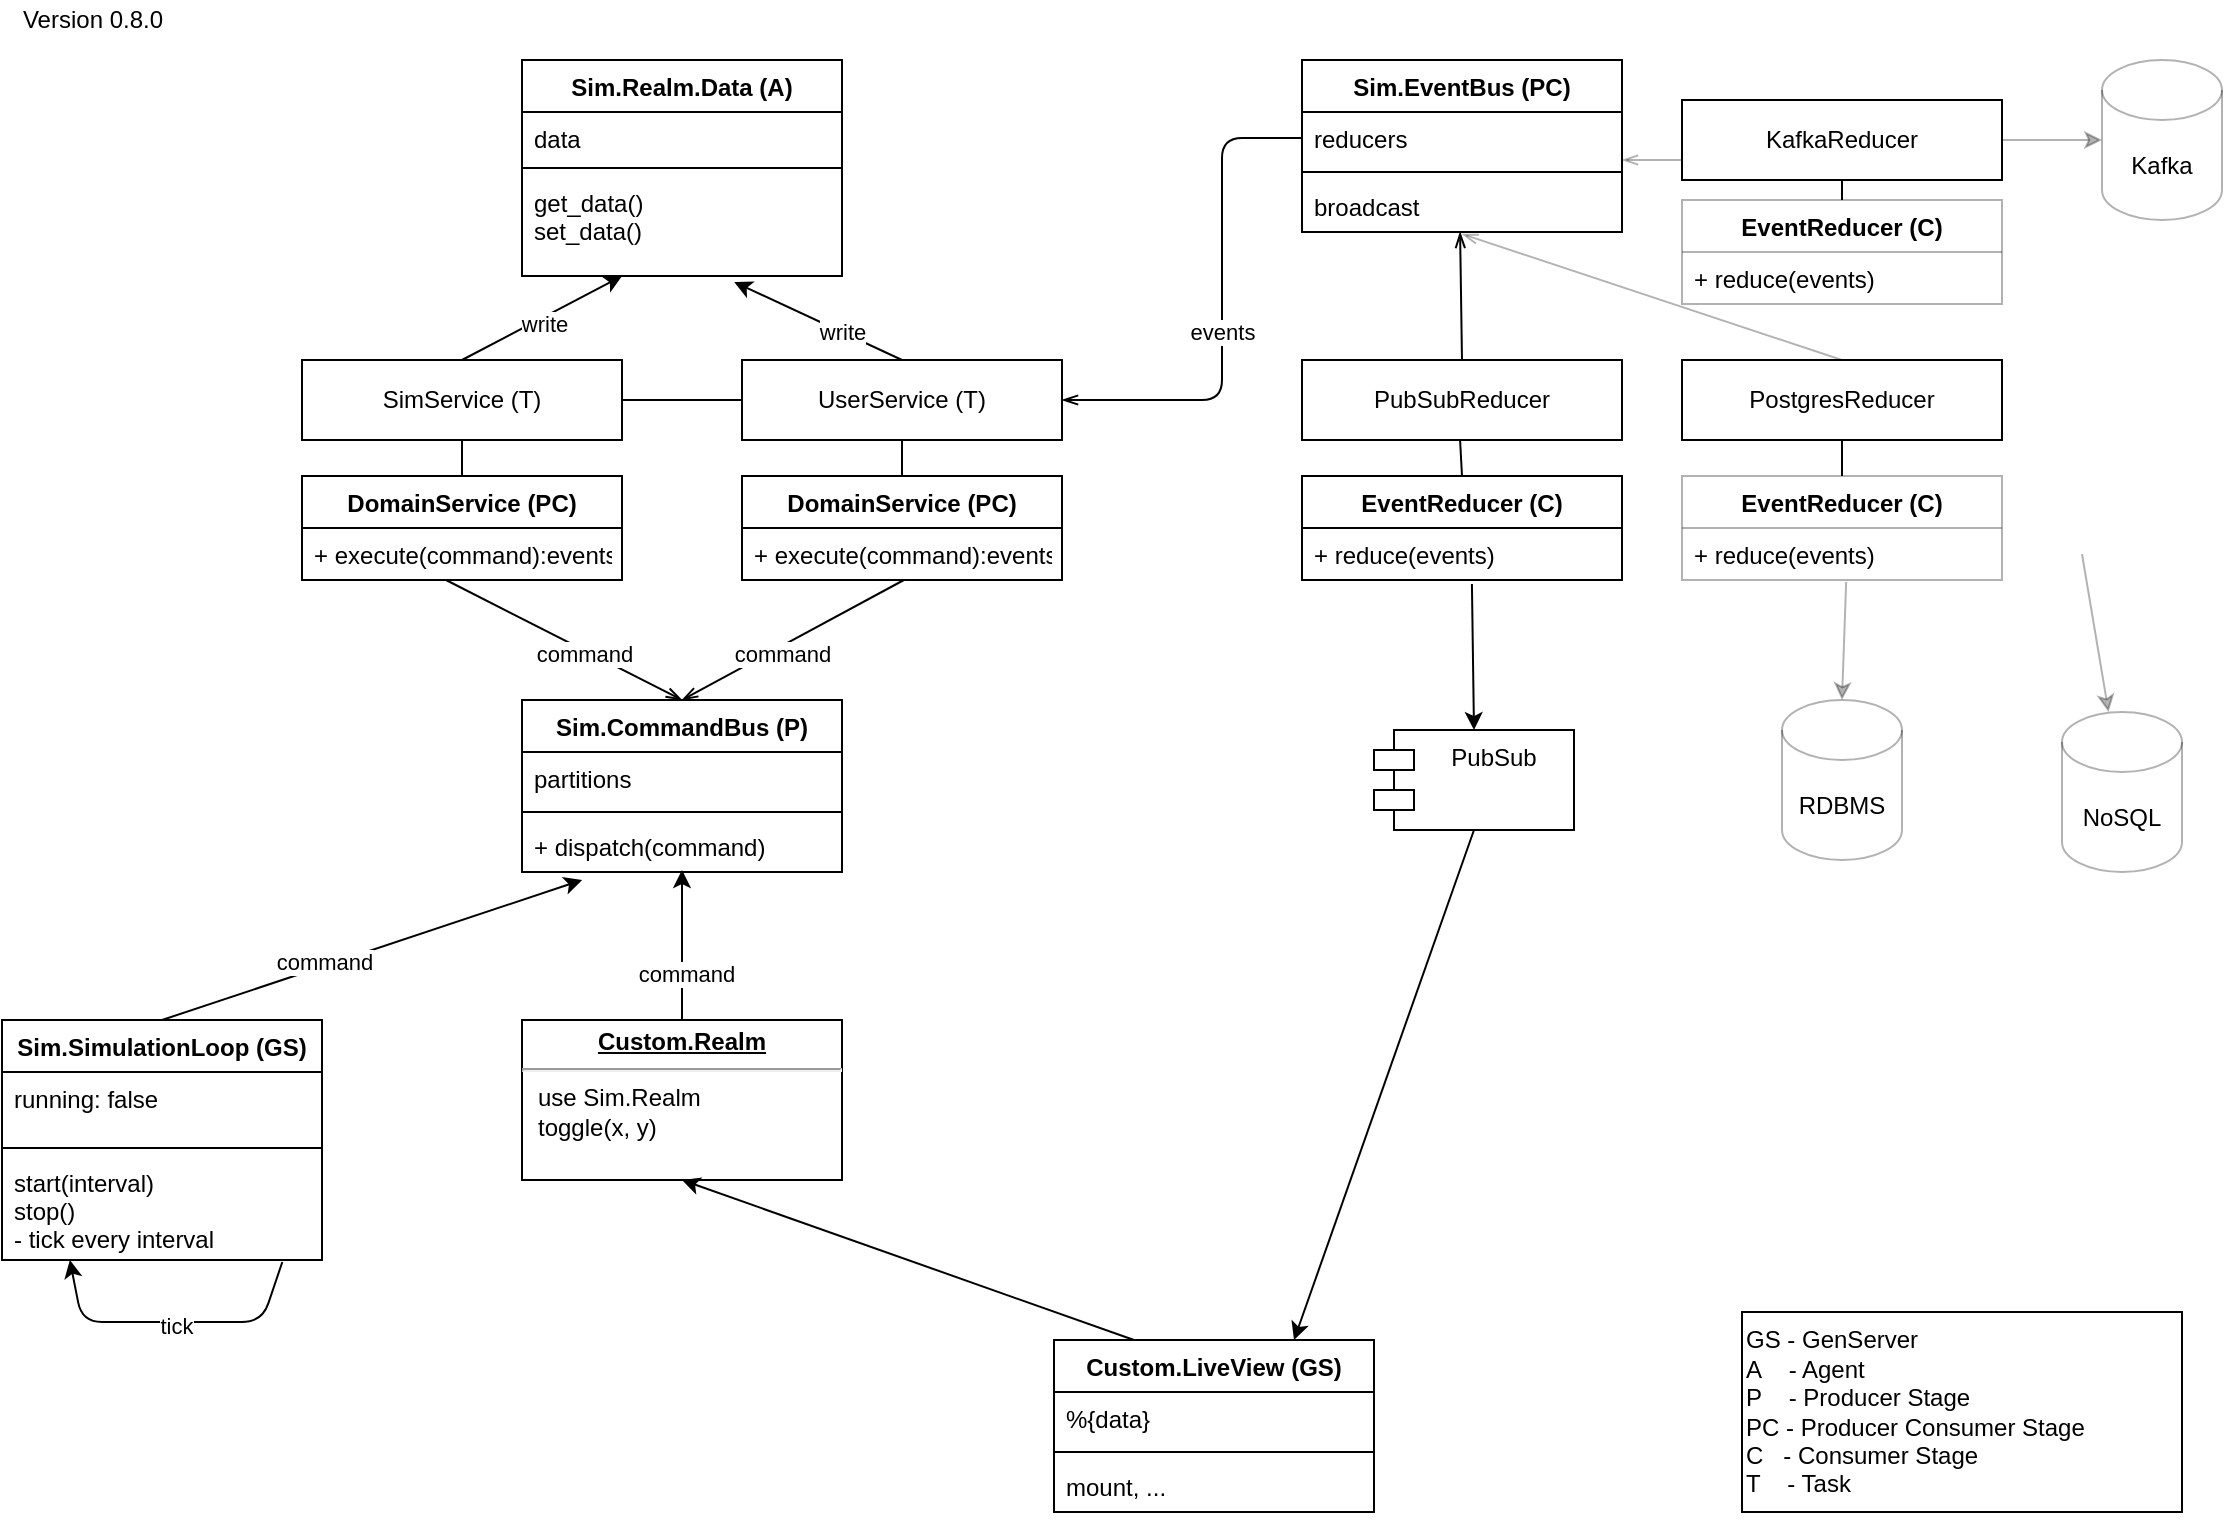 <mxfile version="16.0.0" type="device"><diagram id="AdwI3hXEqUXo8Jf-QVOq" name="Page-1"><mxGraphModel dx="946" dy="616" grid="1" gridSize="10" guides="1" tooltips="1" connect="1" arrows="1" fold="1" page="1" pageScale="1" pageWidth="1169" pageHeight="827" math="0" shadow="0"><root><mxCell id="0"/><mxCell id="1" parent="0"/><mxCell id="UOPCzXccM1k2bYzfqvpx-34" value="&lt;p style=&quot;margin: 0px ; margin-top: 4px ; text-align: center ; text-decoration: underline&quot;&gt;&lt;b&gt;Custom.Realm&lt;/b&gt;&lt;/p&gt;&lt;hr&gt;&lt;p style=&quot;margin: 0px ; margin-left: 8px&quot;&gt;use Sim.Realm&lt;/p&gt;&lt;p style=&quot;margin: 0px ; margin-left: 8px&quot;&gt;toggle(x, y)&lt;/p&gt;" style="verticalAlign=top;align=left;overflow=fill;fontSize=12;fontFamily=Helvetica;html=1;" parent="1" vertex="1"><mxGeometry x="290" y="550" width="160" height="80" as="geometry"/></mxCell><mxCell id="UOPCzXccM1k2bYzfqvpx-37" style="edgeStyle=orthogonalEdgeStyle;rounded=0;orthogonalLoop=1;jettySize=auto;html=1;exitX=0.5;exitY=1;exitDx=0;exitDy=0;" parent="1" source="UOPCzXccM1k2bYzfqvpx-34" target="UOPCzXccM1k2bYzfqvpx-34" edge="1"><mxGeometry relative="1" as="geometry"/></mxCell><mxCell id="UOPCzXccM1k2bYzfqvpx-52" value="" style="endArrow=classic;html=1;entryX=0.5;entryY=1;entryDx=0;entryDy=0;exitX=0.25;exitY=0;exitDx=0;exitDy=0;" parent="1" source="UOPCzXccM1k2bYzfqvpx-47" target="UOPCzXccM1k2bYzfqvpx-34" edge="1"><mxGeometry width="50" height="50" relative="1" as="geometry"><mxPoint x="190" y="631" as="sourcePoint"/><mxPoint x="240" y="581" as="targetPoint"/></mxGeometry></mxCell><mxCell id="UOPCzXccM1k2bYzfqvpx-5" value="Sim.Realm.Data (A)" style="swimlane;fontStyle=1;align=center;verticalAlign=top;childLayout=stackLayout;horizontal=1;startSize=26;horizontalStack=0;resizeParent=1;resizeParentMax=0;resizeLast=0;collapsible=1;marginBottom=0;" parent="1" vertex="1"><mxGeometry x="290" y="70" width="160" height="108" as="geometry"/></mxCell><mxCell id="UOPCzXccM1k2bYzfqvpx-6" value="data" style="text;strokeColor=none;fillColor=none;align=left;verticalAlign=top;spacingLeft=4;spacingRight=4;overflow=hidden;rotatable=0;points=[[0,0.5],[1,0.5]];portConstraint=eastwest;" parent="UOPCzXccM1k2bYzfqvpx-5" vertex="1"><mxGeometry y="26" width="160" height="24" as="geometry"/></mxCell><mxCell id="UOPCzXccM1k2bYzfqvpx-7" value="" style="line;strokeWidth=1;fillColor=none;align=left;verticalAlign=middle;spacingTop=-1;spacingLeft=3;spacingRight=3;rotatable=0;labelPosition=right;points=[];portConstraint=eastwest;" parent="UOPCzXccM1k2bYzfqvpx-5" vertex="1"><mxGeometry y="50" width="160" height="8" as="geometry"/></mxCell><mxCell id="UOPCzXccM1k2bYzfqvpx-8" value="get_data()&#10;set_data()" style="text;strokeColor=none;fillColor=none;align=left;verticalAlign=top;spacingLeft=4;spacingRight=4;overflow=hidden;rotatable=0;points=[[0,0.5],[1,0.5]];portConstraint=eastwest;" parent="UOPCzXccM1k2bYzfqvpx-5" vertex="1"><mxGeometry y="58" width="160" height="50" as="geometry"/></mxCell><mxCell id="UOPCzXccM1k2bYzfqvpx-9" value="Sim.SimulationLoop (GS)" style="swimlane;fontStyle=1;align=center;verticalAlign=top;childLayout=stackLayout;horizontal=1;startSize=26;horizontalStack=0;resizeParent=1;resizeParentMax=0;resizeLast=0;collapsible=1;marginBottom=0;" parent="1" vertex="1"><mxGeometry x="30" y="550" width="160" height="120" as="geometry"/></mxCell><mxCell id="UOPCzXccM1k2bYzfqvpx-10" value="running: false" style="text;strokeColor=none;fillColor=none;align=left;verticalAlign=top;spacingLeft=4;spacingRight=4;overflow=hidden;rotatable=0;points=[[0,0.5],[1,0.5]];portConstraint=eastwest;" parent="UOPCzXccM1k2bYzfqvpx-9" vertex="1"><mxGeometry y="26" width="160" height="34" as="geometry"/></mxCell><mxCell id="UOPCzXccM1k2bYzfqvpx-11" value="" style="line;strokeWidth=1;fillColor=none;align=left;verticalAlign=middle;spacingTop=-1;spacingLeft=3;spacingRight=3;rotatable=0;labelPosition=right;points=[];portConstraint=eastwest;" parent="UOPCzXccM1k2bYzfqvpx-9" vertex="1"><mxGeometry y="60" width="160" height="8" as="geometry"/></mxCell><mxCell id="UOPCzXccM1k2bYzfqvpx-12" value="start(interval)&#10;stop()&#10;- tick every interval" style="text;strokeColor=none;fillColor=none;align=left;verticalAlign=top;spacingLeft=4;spacingRight=4;overflow=hidden;rotatable=0;points=[[0,0.5],[1,0.5]];portConstraint=eastwest;" parent="UOPCzXccM1k2bYzfqvpx-9" vertex="1"><mxGeometry y="68" width="160" height="52" as="geometry"/></mxCell><mxCell id="UOPCzXccM1k2bYzfqvpx-57" value="" style="endArrow=classic;html=1;entryX=0.212;entryY=1;entryDx=0;entryDy=0;entryPerimeter=0;exitX=0.876;exitY=1.019;exitDx=0;exitDy=0;exitPerimeter=0;" parent="UOPCzXccM1k2bYzfqvpx-9" source="UOPCzXccM1k2bYzfqvpx-12" target="UOPCzXccM1k2bYzfqvpx-12" edge="1"><mxGeometry width="50" height="50" relative="1" as="geometry"><mxPoint x="170" y="130" as="sourcePoint"/><mxPoint x="140" y="170" as="targetPoint"/><Array as="points"><mxPoint x="130" y="151"/><mxPoint x="40" y="151"/></Array></mxGeometry></mxCell><mxCell id="UOPCzXccM1k2bYzfqvpx-58" value="tick" style="edgeLabel;html=1;align=center;verticalAlign=middle;resizable=0;points=[];" parent="UOPCzXccM1k2bYzfqvpx-57" vertex="1" connectable="0"><mxGeometry x="-0.021" y="1" relative="1" as="geometry"><mxPoint y="1" as="offset"/></mxGeometry></mxCell><mxCell id="UOPCzXccM1k2bYzfqvpx-47" value="Custom.LiveView (GS)" style="swimlane;fontStyle=1;align=center;verticalAlign=top;childLayout=stackLayout;horizontal=1;startSize=26;horizontalStack=0;resizeParent=1;resizeParentMax=0;resizeLast=0;collapsible=1;marginBottom=0;" parent="1" vertex="1"><mxGeometry x="556" y="710" width="160" height="86" as="geometry"/></mxCell><mxCell id="UOPCzXccM1k2bYzfqvpx-48" value="%{data}" style="text;strokeColor=none;fillColor=none;align=left;verticalAlign=top;spacingLeft=4;spacingRight=4;overflow=hidden;rotatable=0;points=[[0,0.5],[1,0.5]];portConstraint=eastwest;" parent="UOPCzXccM1k2bYzfqvpx-47" vertex="1"><mxGeometry y="26" width="160" height="26" as="geometry"/></mxCell><mxCell id="UOPCzXccM1k2bYzfqvpx-49" value="" style="line;strokeWidth=1;fillColor=none;align=left;verticalAlign=middle;spacingTop=-1;spacingLeft=3;spacingRight=3;rotatable=0;labelPosition=right;points=[];portConstraint=eastwest;" parent="UOPCzXccM1k2bYzfqvpx-47" vertex="1"><mxGeometry y="52" width="160" height="8" as="geometry"/></mxCell><mxCell id="UOPCzXccM1k2bYzfqvpx-50" value="mount, ..." style="text;strokeColor=none;fillColor=none;align=left;verticalAlign=top;spacingLeft=4;spacingRight=4;overflow=hidden;rotatable=0;points=[[0,0.5],[1,0.5]];portConstraint=eastwest;" parent="UOPCzXccM1k2bYzfqvpx-47" vertex="1"><mxGeometry y="60" width="160" height="26" as="geometry"/></mxCell><mxCell id="2" value="Sim.CommandBus (P)" style="swimlane;fontStyle=1;align=center;verticalAlign=top;childLayout=stackLayout;horizontal=1;startSize=26;horizontalStack=0;resizeParent=1;resizeParentMax=0;resizeLast=0;collapsible=1;marginBottom=0;" parent="1" vertex="1"><mxGeometry x="290" y="390" width="160" height="86" as="geometry"/></mxCell><mxCell id="3" value="partitions" style="text;strokeColor=none;fillColor=none;align=left;verticalAlign=top;spacingLeft=4;spacingRight=4;overflow=hidden;rotatable=0;points=[[0,0.5],[1,0.5]];portConstraint=eastwest;" parent="2" vertex="1"><mxGeometry y="26" width="160" height="26" as="geometry"/></mxCell><mxCell id="4" value="" style="line;strokeWidth=1;fillColor=none;align=left;verticalAlign=middle;spacingTop=-1;spacingLeft=3;spacingRight=3;rotatable=0;labelPosition=right;points=[];portConstraint=eastwest;" parent="2" vertex="1"><mxGeometry y="52" width="160" height="8" as="geometry"/></mxCell><mxCell id="5" value="+ dispatch(command)" style="text;strokeColor=none;fillColor=none;align=left;verticalAlign=top;spacingLeft=4;spacingRight=4;overflow=hidden;rotatable=0;points=[[0,0.5],[1,0.5]];portConstraint=eastwest;" parent="2" vertex="1"><mxGeometry y="60" width="160" height="26" as="geometry"/></mxCell><mxCell id="6" value="DomainService (PC)" style="swimlane;fontStyle=1;align=center;verticalAlign=top;childLayout=stackLayout;horizontal=1;startSize=26;horizontalStack=0;resizeParent=1;resizeParentMax=0;resizeLast=0;collapsible=1;marginBottom=0;" parent="1" vertex="1"><mxGeometry x="180" y="278" width="160" height="52" as="geometry"/></mxCell><mxCell id="9" value="+ execute(command):events" style="text;strokeColor=none;fillColor=none;align=left;verticalAlign=top;spacingLeft=4;spacingRight=4;overflow=hidden;rotatable=0;points=[[0,0.5],[1,0.5]];portConstraint=eastwest;" parent="6" vertex="1"><mxGeometry y="26" width="160" height="26" as="geometry"/></mxCell><mxCell id="10" value="DomainService (PC)" style="swimlane;fontStyle=1;align=center;verticalAlign=top;childLayout=stackLayout;horizontal=1;startSize=26;horizontalStack=0;resizeParent=1;resizeParentMax=0;resizeLast=0;collapsible=1;marginBottom=0;" parent="1" vertex="1"><mxGeometry x="400" y="278" width="160" height="52" as="geometry"/></mxCell><mxCell id="13" value="+ execute(command):events" style="text;strokeColor=none;fillColor=none;align=left;verticalAlign=top;spacingLeft=4;spacingRight=4;overflow=hidden;rotatable=0;points=[[0,0.5],[1,0.5]];portConstraint=eastwest;" parent="10" vertex="1"><mxGeometry y="26" width="160" height="26" as="geometry"/></mxCell><mxCell id="14" value="Sim.EventBus (PC)" style="swimlane;fontStyle=1;align=center;verticalAlign=top;childLayout=stackLayout;horizontal=1;startSize=26;horizontalStack=0;resizeParent=1;resizeParentMax=0;resizeLast=0;collapsible=1;marginBottom=0;" parent="1" vertex="1"><mxGeometry x="680" y="70" width="160" height="86" as="geometry"/></mxCell><mxCell id="15" value="reducers" style="text;strokeColor=none;fillColor=none;align=left;verticalAlign=top;spacingLeft=4;spacingRight=4;overflow=hidden;rotatable=0;points=[[0,0.5],[1,0.5]];portConstraint=eastwest;" parent="14" vertex="1"><mxGeometry y="26" width="160" height="26" as="geometry"/></mxCell><mxCell id="16" value="" style="line;strokeWidth=1;fillColor=none;align=left;verticalAlign=middle;spacingTop=-1;spacingLeft=3;spacingRight=3;rotatable=0;labelPosition=right;points=[];portConstraint=eastwest;" parent="14" vertex="1"><mxGeometry y="52" width="160" height="8" as="geometry"/></mxCell><mxCell id="17" value="broadcast" style="text;strokeColor=none;fillColor=none;align=left;verticalAlign=top;spacingLeft=4;spacingRight=4;overflow=hidden;rotatable=0;points=[[0,0.5],[1,0.5]];portConstraint=eastwest;" parent="14" vertex="1"><mxGeometry y="60" width="160" height="26" as="geometry"/></mxCell><mxCell id="18" value="EventReducer (C)" style="swimlane;fontStyle=1;align=center;verticalAlign=top;childLayout=stackLayout;horizontal=1;startSize=26;horizontalStack=0;resizeParent=1;resizeParentMax=0;resizeLast=0;collapsible=1;marginBottom=0;" parent="1" vertex="1"><mxGeometry x="680" y="278" width="160" height="52" as="geometry"/></mxCell><mxCell id="21" value="+ reduce(events)" style="text;strokeColor=none;fillColor=none;align=left;verticalAlign=top;spacingLeft=4;spacingRight=4;overflow=hidden;rotatable=0;points=[[0,0.5],[1,0.5]];portConstraint=eastwest;" parent="18" vertex="1"><mxGeometry y="26" width="160" height="26" as="geometry"/></mxCell><mxCell id="22" value="PubSub" style="shape=module;align=left;spacingLeft=20;align=center;verticalAlign=top;" parent="1" vertex="1"><mxGeometry x="716" y="405" width="100" height="50" as="geometry"/></mxCell><mxCell id="23" value="RDBMS" style="shape=cylinder3;whiteSpace=wrap;html=1;boundedLbl=1;backgroundOutline=1;size=15;opacity=30;" parent="1" vertex="1"><mxGeometry x="920" y="390" width="60" height="80" as="geometry"/></mxCell><mxCell id="24" value="NoSQL" style="shape=cylinder3;whiteSpace=wrap;html=1;boundedLbl=1;backgroundOutline=1;size=15;opacity=30;" parent="1" vertex="1"><mxGeometry x="1060" y="396" width="60" height="80" as="geometry"/></mxCell><mxCell id="25" value="" style="endArrow=classic;html=1;exitX=0.5;exitY=1;exitDx=0;exitDy=0;entryX=0.75;entryY=0;entryDx=0;entryDy=0;" parent="1" source="22" target="UOPCzXccM1k2bYzfqvpx-47" edge="1"><mxGeometry width="50" height="50" relative="1" as="geometry"><mxPoint x="600" y="660" as="sourcePoint"/><mxPoint x="850" y="670" as="targetPoint"/></mxGeometry></mxCell><mxCell id="26" value="" style="endArrow=classic;html=1;exitX=0.5;exitY=0;exitDx=0;exitDy=0;entryX=0.5;entryY=0.962;entryDx=0;entryDy=0;entryPerimeter=0;" parent="1" source="UOPCzXccM1k2bYzfqvpx-34" target="5" edge="1"><mxGeometry width="50" height="50" relative="1" as="geometry"><mxPoint x="560" y="400" as="sourcePoint"/><mxPoint x="610" y="350" as="targetPoint"/></mxGeometry></mxCell><mxCell id="48" value="command" style="edgeLabel;html=1;align=center;verticalAlign=middle;resizable=0;points=[];" parent="26" vertex="1" connectable="0"><mxGeometry x="-0.374" y="-2" relative="1" as="geometry"><mxPoint as="offset"/></mxGeometry></mxCell><mxCell id="27" value="" style="endArrow=none;html=1;exitX=0.5;exitY=0;exitDx=0;exitDy=0;entryX=0.506;entryY=1;entryDx=0;entryDy=0;entryPerimeter=0;startArrow=openThin;startFill=0;endFill=0;" parent="1" source="2" target="13" edge="1"><mxGeometry width="50" height="50" relative="1" as="geometry"><mxPoint x="560" y="400" as="sourcePoint"/><mxPoint x="481" y="297" as="targetPoint"/></mxGeometry></mxCell><mxCell id="47" value="command" style="edgeLabel;html=1;align=center;verticalAlign=middle;resizable=0;points=[];" parent="27" vertex="1" connectable="0"><mxGeometry x="-0.138" y="-3" relative="1" as="geometry"><mxPoint as="offset"/></mxGeometry></mxCell><mxCell id="28" value="" style="endArrow=none;html=1;exitX=0.5;exitY=0;exitDx=0;exitDy=0;entryX=0.45;entryY=1;entryDx=0;entryDy=0;entryPerimeter=0;endFill=0;startArrow=openThin;startFill=0;" parent="1" source="2" target="9" edge="1"><mxGeometry width="50" height="50" relative="1" as="geometry"><mxPoint x="560" y="400" as="sourcePoint"/><mxPoint x="610" y="350" as="targetPoint"/></mxGeometry></mxCell><mxCell id="46" value="command" style="edgeLabel;html=1;align=center;verticalAlign=middle;resizable=0;points=[];" parent="28" vertex="1" connectable="0"><mxGeometry x="-0.311" y="1" relative="1" as="geometry"><mxPoint x="-8.54" y="-4" as="offset"/></mxGeometry></mxCell><mxCell id="29" value="" style="endArrow=classic;html=1;exitX=0.5;exitY=0;exitDx=0;exitDy=0;entryX=0.188;entryY=1.154;entryDx=0;entryDy=0;entryPerimeter=0;" parent="1" source="UOPCzXccM1k2bYzfqvpx-9" target="5" edge="1"><mxGeometry width="50" height="50" relative="1" as="geometry"><mxPoint x="160" y="610" as="sourcePoint"/><mxPoint x="210" y="560" as="targetPoint"/></mxGeometry></mxCell><mxCell id="49" value="command" style="edgeLabel;html=1;align=center;verticalAlign=middle;resizable=0;points=[];" parent="29" vertex="1" connectable="0"><mxGeometry x="-0.223" y="2" relative="1" as="geometry"><mxPoint as="offset"/></mxGeometry></mxCell><mxCell id="30" value="" style="endArrow=classic;html=1;exitX=0.5;exitY=0;exitDx=0;exitDy=0;entryX=0.313;entryY=1;entryDx=0;entryDy=0;entryPerimeter=0;" parent="1" source="hB40wDocYYzdsAfpNiLK-57" target="UOPCzXccM1k2bYzfqvpx-8" edge="1"><mxGeometry width="50" height="50" relative="1" as="geometry"><mxPoint x="410" y="210" as="sourcePoint"/><mxPoint x="360" y="180" as="targetPoint"/></mxGeometry></mxCell><mxCell id="44" value="write" style="edgeLabel;html=1;align=center;verticalAlign=middle;resizable=0;points=[];" parent="30" vertex="1" connectable="0"><mxGeometry x="-0.013" y="-3" relative="1" as="geometry"><mxPoint as="offset"/></mxGeometry></mxCell><mxCell id="31" value="" style="endArrow=classic;html=1;entryX=0.663;entryY=1.06;entryDx=0;entryDy=0;entryPerimeter=0;exitX=0.5;exitY=0;exitDx=0;exitDy=0;" parent="1" source="hB40wDocYYzdsAfpNiLK-59" target="UOPCzXccM1k2bYzfqvpx-8" edge="1"><mxGeometry width="50" height="50" relative="1" as="geometry"><mxPoint x="500" y="200" as="sourcePoint"/><mxPoint x="460" y="160" as="targetPoint"/></mxGeometry></mxCell><mxCell id="45" value="write" style="edgeLabel;html=1;align=center;verticalAlign=middle;resizable=0;points=[];" parent="31" vertex="1" connectable="0"><mxGeometry x="-0.291" relative="1" as="geometry"><mxPoint as="offset"/></mxGeometry></mxCell><mxCell id="32" value="EventReducer (C)" style="swimlane;fontStyle=1;align=center;verticalAlign=top;childLayout=stackLayout;horizontal=1;startSize=26;horizontalStack=0;resizeParent=1;resizeParentMax=0;resizeLast=0;collapsible=1;marginBottom=0;opacity=30;" parent="1" vertex="1"><mxGeometry x="870" y="278" width="160" height="52" as="geometry"/></mxCell><mxCell id="35" value="+ reduce(events)" style="text;strokeColor=none;fillColor=none;align=left;verticalAlign=top;spacingLeft=4;spacingRight=4;overflow=hidden;rotatable=0;points=[[0,0.5],[1,0.5]];portConstraint=eastwest;opacity=30;" parent="32" vertex="1"><mxGeometry y="26" width="160" height="26" as="geometry"/></mxCell><mxCell id="36" value="" style="endArrow=none;html=1;exitX=0.494;exitY=1;exitDx=0;exitDy=0;exitPerimeter=0;entryX=0.5;entryY=0;entryDx=0;entryDy=0;endFill=0;startArrow=none;startFill=0;" parent="1" source="hB40wDocYYzdsAfpNiLK-68" target="18" edge="1"><mxGeometry width="50" height="50" relative="1" as="geometry"><mxPoint x="570" y="260" as="sourcePoint"/><mxPoint x="620" y="210" as="targetPoint"/></mxGeometry></mxCell><mxCell id="38" value="" style="endArrow=none;html=1;entryX=0.5;entryY=0;entryDx=0;entryDy=0;opacity=30;startArrow=openThin;startFill=0;endFill=0;" parent="1" target="hB40wDocYYzdsAfpNiLK-72" edge="1"><mxGeometry width="50" height="50" relative="1" as="geometry"><mxPoint x="760" y="157" as="sourcePoint"/><mxPoint x="620" y="210" as="targetPoint"/></mxGeometry></mxCell><mxCell id="39" value="" style="endArrow=classic;html=1;exitX=0.531;exitY=1.077;exitDx=0;exitDy=0;exitPerimeter=0;entryX=0.5;entryY=0;entryDx=0;entryDy=0;" parent="1" source="21" target="22" edge="1"><mxGeometry width="50" height="50" relative="1" as="geometry"><mxPoint x="570" y="420" as="sourcePoint"/><mxPoint x="620" y="370" as="targetPoint"/></mxGeometry></mxCell><mxCell id="40" value="" style="endArrow=classic;html=1;entryX=0.5;entryY=0;entryDx=0;entryDy=0;entryPerimeter=0;opacity=30;exitX=0.513;exitY=1.038;exitDx=0;exitDy=0;exitPerimeter=0;" parent="1" source="35" target="23" edge="1"><mxGeometry width="50" height="50" relative="1" as="geometry"><mxPoint x="920" y="340" as="sourcePoint"/><mxPoint x="620" y="370" as="targetPoint"/></mxGeometry></mxCell><mxCell id="41" value="" style="endArrow=classic;html=1;opacity=30;" parent="1" target="24" edge="1"><mxGeometry width="50" height="50" relative="1" as="geometry"><mxPoint x="1070" y="317" as="sourcePoint"/><mxPoint x="620" y="370" as="targetPoint"/></mxGeometry></mxCell><mxCell id="42" value="" style="endArrow=none;html=1;exitX=1;exitY=0.5;exitDx=0;exitDy=0;entryX=0;entryY=0.5;entryDx=0;entryDy=0;endFill=0;startArrow=openThin;startFill=0;" parent="1" source="hB40wDocYYzdsAfpNiLK-59" target="15" edge="1"><mxGeometry width="50" height="50" relative="1" as="geometry"><mxPoint x="570" y="280" as="sourcePoint"/><mxPoint x="620" y="230" as="targetPoint"/><Array as="points"><mxPoint x="640" y="240"/><mxPoint x="640" y="109"/></Array></mxGeometry></mxCell><mxCell id="43" value="events" style="edgeLabel;html=1;align=center;verticalAlign=middle;resizable=0;points=[];" parent="42" vertex="1" connectable="0"><mxGeometry x="-0.092" relative="1" as="geometry"><mxPoint as="offset"/></mxGeometry></mxCell><mxCell id="50" value="Kafka" style="shape=cylinder3;whiteSpace=wrap;html=1;boundedLbl=1;backgroundOutline=1;size=15;opacity=30;" parent="1" vertex="1"><mxGeometry x="1080" y="70" width="60" height="80" as="geometry"/></mxCell><mxCell id="51" value="EventReducer (C)" style="swimlane;fontStyle=1;align=center;verticalAlign=top;childLayout=stackLayout;horizontal=1;startSize=26;horizontalStack=0;resizeParent=1;resizeParentMax=0;resizeLast=0;collapsible=1;marginBottom=0;opacity=30;" parent="1" vertex="1"><mxGeometry x="870" y="140" width="160" height="52" as="geometry"/></mxCell><mxCell id="54" value="+ reduce(events)" style="text;strokeColor=none;fillColor=none;align=left;verticalAlign=top;spacingLeft=4;spacingRight=4;overflow=hidden;rotatable=0;points=[[0,0.5],[1,0.5]];portConstraint=eastwest;opacity=30;" parent="51" vertex="1"><mxGeometry y="26" width="160" height="26" as="geometry"/></mxCell><mxCell id="55" value="" style="endArrow=classic;html=1;exitX=1;exitY=0.5;exitDx=0;exitDy=0;entryX=0;entryY=0.5;entryDx=0;entryDy=0;entryPerimeter=0;opacity=30;" parent="1" source="hB40wDocYYzdsAfpNiLK-70" target="50" edge="1"><mxGeometry width="50" height="50" relative="1" as="geometry"><mxPoint x="1040" y="120" as="sourcePoint"/><mxPoint x="580" y="292" as="targetPoint"/></mxGeometry></mxCell><mxCell id="56" value="" style="endArrow=none;html=1;entryX=0;entryY=0.75;entryDx=0;entryDy=0;opacity=30;startArrow=openThin;startFill=0;endFill=0;" parent="1" target="hB40wDocYYzdsAfpNiLK-70" edge="1"><mxGeometry width="50" height="50" relative="1" as="geometry"><mxPoint x="840" y="120" as="sourcePoint"/><mxPoint x="880" y="120" as="targetPoint"/></mxGeometry></mxCell><mxCell id="hB40wDocYYzdsAfpNiLK-57" value="SimService (T)" style="rounded=0;whiteSpace=wrap;html=1;" vertex="1" parent="1"><mxGeometry x="180" y="220" width="160" height="40" as="geometry"/></mxCell><mxCell id="hB40wDocYYzdsAfpNiLK-58" value="" style="endArrow=none;html=1;rounded=0;entryX=0.5;entryY=1;entryDx=0;entryDy=0;exitX=0.5;exitY=0;exitDx=0;exitDy=0;" edge="1" parent="1" source="6" target="hB40wDocYYzdsAfpNiLK-57"><mxGeometry width="50" height="50" relative="1" as="geometry"><mxPoint x="450" y="380" as="sourcePoint"/><mxPoint x="500" y="330" as="targetPoint"/></mxGeometry></mxCell><mxCell id="hB40wDocYYzdsAfpNiLK-59" value="UserService (T)" style="rounded=0;whiteSpace=wrap;html=1;" vertex="1" parent="1"><mxGeometry x="400" y="220" width="160" height="40" as="geometry"/></mxCell><mxCell id="hB40wDocYYzdsAfpNiLK-61" value="" style="endArrow=none;html=1;rounded=0;entryX=0.5;entryY=1;entryDx=0;entryDy=0;exitX=0.5;exitY=0;exitDx=0;exitDy=0;" edge="1" parent="1" source="10" target="hB40wDocYYzdsAfpNiLK-59"><mxGeometry width="50" height="50" relative="1" as="geometry"><mxPoint x="450" y="380" as="sourcePoint"/><mxPoint x="500" y="330" as="targetPoint"/></mxGeometry></mxCell><mxCell id="hB40wDocYYzdsAfpNiLK-62" value="" style="endArrow=none;html=1;rounded=0;exitX=1;exitY=0.5;exitDx=0;exitDy=0;entryX=0;entryY=0.5;entryDx=0;entryDy=0;" edge="1" parent="1" source="hB40wDocYYzdsAfpNiLK-57" target="hB40wDocYYzdsAfpNiLK-59"><mxGeometry width="50" height="50" relative="1" as="geometry"><mxPoint x="450" y="350" as="sourcePoint"/><mxPoint x="500" y="300" as="targetPoint"/></mxGeometry></mxCell><mxCell id="hB40wDocYYzdsAfpNiLK-64" value="GS - GenServer&lt;br&gt;A&amp;nbsp; &amp;nbsp; - Agent&lt;br&gt;P&amp;nbsp; &amp;nbsp; - Producer Stage&lt;br&gt;PC - Producer Consumer Stage&lt;br&gt;C&amp;nbsp; &amp;nbsp;- Consumer Stage&lt;br&gt;T&amp;nbsp; &amp;nbsp; - Task" style="rounded=0;whiteSpace=wrap;html=1;align=left;" vertex="1" parent="1"><mxGeometry x="900" y="696" width="220" height="100" as="geometry"/></mxCell><mxCell id="hB40wDocYYzdsAfpNiLK-65" value="Version 0.8.0" style="text;html=1;align=center;verticalAlign=middle;resizable=0;points=[];autosize=1;strokeColor=none;fillColor=none;" vertex="1" parent="1"><mxGeometry x="30" y="40" width="90" height="20" as="geometry"/></mxCell><mxCell id="hB40wDocYYzdsAfpNiLK-68" value="PubSubReducer" style="rounded=0;whiteSpace=wrap;html=1;" vertex="1" parent="1"><mxGeometry x="680" y="220" width="160" height="40" as="geometry"/></mxCell><mxCell id="hB40wDocYYzdsAfpNiLK-69" value="" style="endArrow=none;html=1;exitX=0.494;exitY=1;exitDx=0;exitDy=0;exitPerimeter=0;entryX=0.5;entryY=0;entryDx=0;entryDy=0;endFill=0;startArrow=openThin;startFill=0;" edge="1" parent="1" source="17" target="hB40wDocYYzdsAfpNiLK-68"><mxGeometry width="50" height="50" relative="1" as="geometry"><mxPoint x="759.04" y="156" as="sourcePoint"/><mxPoint x="760" y="278" as="targetPoint"/></mxGeometry></mxCell><mxCell id="hB40wDocYYzdsAfpNiLK-70" value="KafkaReducer" style="rounded=0;whiteSpace=wrap;html=1;" vertex="1" parent="1"><mxGeometry x="870" y="90" width="160" height="40" as="geometry"/></mxCell><mxCell id="hB40wDocYYzdsAfpNiLK-72" value="PostgresReducer" style="rounded=0;whiteSpace=wrap;html=1;" vertex="1" parent="1"><mxGeometry x="870" y="220" width="160" height="40" as="geometry"/></mxCell><mxCell id="hB40wDocYYzdsAfpNiLK-74" value="" style="endArrow=none;html=1;rounded=0;entryX=0.5;entryY=1;entryDx=0;entryDy=0;exitX=0.5;exitY=0;exitDx=0;exitDy=0;" edge="1" parent="1" source="32" target="hB40wDocYYzdsAfpNiLK-72"><mxGeometry width="50" height="50" relative="1" as="geometry"><mxPoint x="670" y="350" as="sourcePoint"/><mxPoint x="720" y="300" as="targetPoint"/></mxGeometry></mxCell><mxCell id="hB40wDocYYzdsAfpNiLK-75" value="" style="endArrow=none;html=1;rounded=0;entryX=0.5;entryY=1;entryDx=0;entryDy=0;exitX=0.5;exitY=0;exitDx=0;exitDy=0;" edge="1" parent="1" source="51" target="hB40wDocYYzdsAfpNiLK-70"><mxGeometry width="50" height="50" relative="1" as="geometry"><mxPoint x="950" y="308" as="sourcePoint"/><mxPoint x="950" y="290" as="targetPoint"/></mxGeometry></mxCell></root></mxGraphModel></diagram></mxfile>